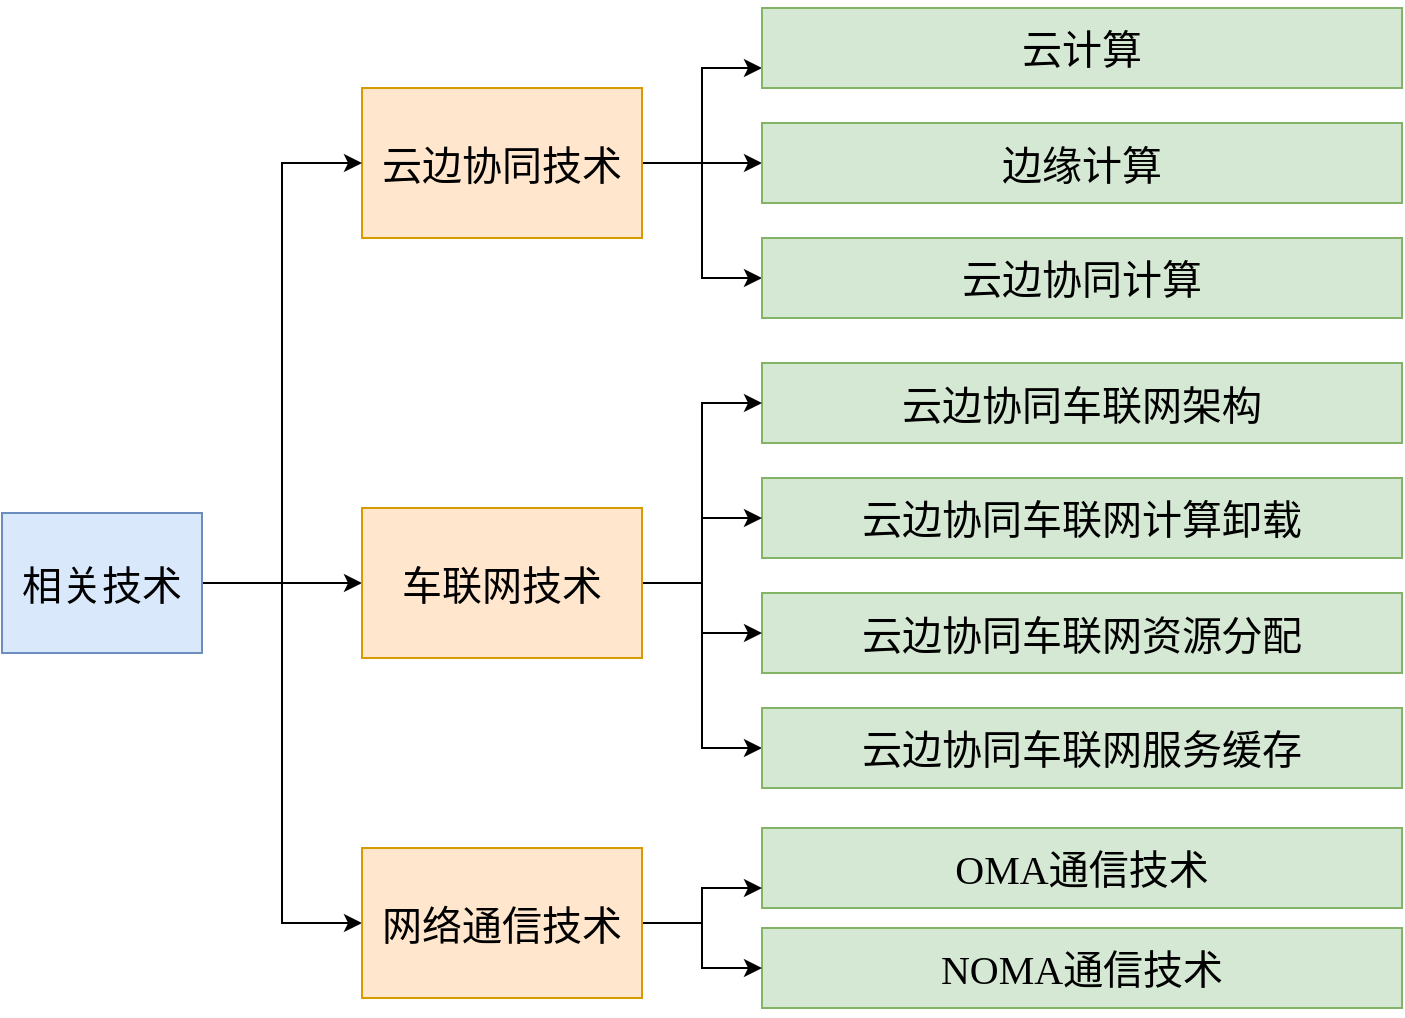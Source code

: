 <mxfile version="26.2.9">
  <diagram name="第 1 页" id="5QAW8TJ9fIxs87AQKnce">
    <mxGraphModel dx="1215" dy="730" grid="1" gridSize="10" guides="1" tooltips="1" connect="1" arrows="1" fold="1" page="1" pageScale="1" pageWidth="705" pageHeight="515" math="0" shadow="0">
      <root>
        <mxCell id="0" />
        <mxCell id="1" parent="0" />
        <mxCell id="n7sWC-3UwM7c74jMajDk-1" style="edgeStyle=orthogonalEdgeStyle;rounded=0;orthogonalLoop=1;jettySize=auto;html=1;exitX=1;exitY=0.5;exitDx=0;exitDy=0;entryX=0;entryY=0.5;entryDx=0;entryDy=0;" parent="1" source="n7sWC-3UwM7c74jMajDk-4" target="n7sWC-3UwM7c74jMajDk-9" edge="1">
          <mxGeometry relative="1" as="geometry" />
        </mxCell>
        <mxCell id="n7sWC-3UwM7c74jMajDk-2" style="edgeStyle=orthogonalEdgeStyle;rounded=0;orthogonalLoop=1;jettySize=auto;html=1;exitX=1;exitY=0.5;exitDx=0;exitDy=0;entryX=0;entryY=0.5;entryDx=0;entryDy=0;" parent="1" source="n7sWC-3UwM7c74jMajDk-4" target="n7sWC-3UwM7c74jMajDk-11" edge="1">
          <mxGeometry relative="1" as="geometry" />
        </mxCell>
        <mxCell id="n7sWC-3UwM7c74jMajDk-3" style="edgeStyle=orthogonalEdgeStyle;rounded=0;orthogonalLoop=1;jettySize=auto;html=1;exitX=1;exitY=0.5;exitDx=0;exitDy=0;entryX=0;entryY=0.75;entryDx=0;entryDy=0;" parent="1" source="n7sWC-3UwM7c74jMajDk-4" target="n7sWC-3UwM7c74jMajDk-10" edge="1">
          <mxGeometry relative="1" as="geometry" />
        </mxCell>
        <mxCell id="n7sWC-3UwM7c74jMajDk-4" value="&lt;p class=&quot;MsoNormal&quot;&gt;&lt;span style=&quot;font-family: 宋体; font-size: 20px;&quot;&gt;云边协同技术&lt;/span&gt;&lt;/p&gt;" style="rounded=0;whiteSpace=wrap;html=1;fillColor=#ffe6cc;strokeColor=#d79b00;" parent="1" vertex="1">
          <mxGeometry x="180" y="50" width="140" height="75" as="geometry" />
        </mxCell>
        <mxCell id="n7sWC-3UwM7c74jMajDk-5" style="edgeStyle=orthogonalEdgeStyle;rounded=0;orthogonalLoop=1;jettySize=auto;html=1;entryX=0;entryY=0.5;entryDx=0;entryDy=0;" parent="1" source="n7sWC-3UwM7c74jMajDk-8" target="n7sWC-3UwM7c74jMajDk-23" edge="1">
          <mxGeometry relative="1" as="geometry" />
        </mxCell>
        <mxCell id="n7sWC-3UwM7c74jMajDk-6" style="edgeStyle=orthogonalEdgeStyle;rounded=0;orthogonalLoop=1;jettySize=auto;html=1;entryX=0;entryY=0.5;entryDx=0;entryDy=0;" parent="1" source="n7sWC-3UwM7c74jMajDk-8" target="n7sWC-3UwM7c74jMajDk-4" edge="1">
          <mxGeometry relative="1" as="geometry" />
        </mxCell>
        <mxCell id="n7sWC-3UwM7c74jMajDk-7" style="edgeStyle=orthogonalEdgeStyle;rounded=0;orthogonalLoop=1;jettySize=auto;html=1;entryX=0;entryY=0.5;entryDx=0;entryDy=0;" parent="1" source="n7sWC-3UwM7c74jMajDk-8" target="n7sWC-3UwM7c74jMajDk-19" edge="1">
          <mxGeometry relative="1" as="geometry" />
        </mxCell>
        <mxCell id="n7sWC-3UwM7c74jMajDk-8" value="&lt;span style=&quot;font-family: 宋体; font-size: 20px;&quot;&gt;相关技术&lt;/span&gt;" style="rounded=0;whiteSpace=wrap;html=1;fillColor=#dae8fc;strokeColor=#6c8ebf;" parent="1" vertex="1">
          <mxGeometry y="262.5" width="100" height="70" as="geometry" />
        </mxCell>
        <mxCell id="n7sWC-3UwM7c74jMajDk-9" value="&lt;span style=&quot;font-family: 宋体; font-size: 20px;&quot;&gt;&lt;font style=&quot;vertical-align: inherit;&quot;&gt;&lt;font style=&quot;vertical-align: inherit;&quot;&gt;边缘计算&lt;/font&gt;&lt;/font&gt;&lt;/span&gt;" style="rounded=0;whiteSpace=wrap;html=1;fillColor=#d5e8d4;strokeColor=#82b366;" parent="1" vertex="1">
          <mxGeometry x="380" y="67.5" width="320" height="40" as="geometry" />
        </mxCell>
        <mxCell id="n7sWC-3UwM7c74jMajDk-10" value="&lt;p class=&quot;MsoNormal&quot;&gt;&lt;span style=&quot;font-size: 20px;&quot;&gt;&lt;font style=&quot;vertical-align: inherit;&quot;&gt;&lt;font face=&quot;宋体&quot; style=&quot;vertical-align: inherit;&quot;&gt;云计算&lt;/font&gt;&lt;/font&gt;&lt;/span&gt;&lt;/p&gt;" style="rounded=0;whiteSpace=wrap;html=1;fillColor=#d5e8d4;strokeColor=#82b366;" parent="1" vertex="1">
          <mxGeometry x="380" y="10" width="320" height="40" as="geometry" />
        </mxCell>
        <mxCell id="n7sWC-3UwM7c74jMajDk-11" value="&lt;span style=&quot;font-family: 宋体; font-size: 20px;&quot;&gt;云边协同&lt;/span&gt;&lt;span style=&quot;font-family: 宋体; font-size: 20px;&quot;&gt;计算&lt;/span&gt;" style="rounded=0;whiteSpace=wrap;html=1;fillColor=#d5e8d4;strokeColor=#82b366;" parent="1" vertex="1">
          <mxGeometry x="380" y="125" width="320" height="40" as="geometry" />
        </mxCell>
        <mxCell id="n7sWC-3UwM7c74jMajDk-12" value="&lt;span style=&quot;font-family: 宋体; font-size: 20px;&quot;&gt;云边协同车联网架构&lt;/span&gt;" style="rounded=0;whiteSpace=wrap;html=1;fillColor=#d5e8d4;strokeColor=#82b366;" parent="1" vertex="1">
          <mxGeometry x="380" y="187.5" width="320" height="40" as="geometry" />
        </mxCell>
        <mxCell id="n7sWC-3UwM7c74jMajDk-13" value="&lt;p style=&quot;text-indent:0.0pt;mso-char-indent-count:0.0;&quot; class=&quot;15&quot;&gt;&lt;span style=&quot;font-family: 宋体; font-size: 20px;&quot;&gt;云边协同车联网资源分配&lt;/span&gt;&lt;/p&gt;" style="rounded=0;whiteSpace=wrap;html=1;fillColor=#d5e8d4;strokeColor=#82b366;" parent="1" vertex="1">
          <mxGeometry x="380" y="302.5" width="320" height="40" as="geometry" />
        </mxCell>
        <mxCell id="n7sWC-3UwM7c74jMajDk-14" value="&lt;p class=&quot;MsoNormal&quot;&gt;&lt;span style=&quot;font-family: 宋体; font-size: 20px;&quot;&gt;云边协同车联网计算卸载&lt;/span&gt;&lt;/p&gt;" style="rounded=0;whiteSpace=wrap;html=1;fillColor=#d5e8d4;strokeColor=#82b366;" parent="1" vertex="1">
          <mxGeometry x="380" y="245" width="320" height="40" as="geometry" />
        </mxCell>
        <mxCell id="n7sWC-3UwM7c74jMajDk-15" value="&lt;p class=&quot;MsoNormal&quot;&gt;&lt;span style=&quot;font-size: 20px;&quot;&gt;&lt;font face=&quot;Times New Roman&quot;&gt;OMA&lt;/font&gt;&lt;/span&gt;&lt;span style=&quot;font-family: 宋体; font-size: 20px;&quot;&gt;通信技术&lt;/span&gt;&lt;/p&gt;" style="rounded=0;whiteSpace=wrap;html=1;fillColor=#d5e8d4;strokeColor=#82b366;" parent="1" vertex="1">
          <mxGeometry x="380" y="420" width="320" height="40" as="geometry" />
        </mxCell>
        <mxCell id="n7sWC-3UwM7c74jMajDk-16" value="&lt;p class=&quot;MsoNormal&quot;&gt;&lt;span style=&quot;font-size: 20px;&quot;&gt;&lt;font face=&quot;Times New Roman&quot;&gt;NOMA&lt;/font&gt;&lt;/span&gt;&lt;span style=&quot;font-family: 宋体; font-size: 20px;&quot;&gt;通信技术&lt;/span&gt;&lt;/p&gt;" style="rounded=0;whiteSpace=wrap;html=1;fillColor=#d5e8d4;strokeColor=#82b366;" parent="1" vertex="1">
          <mxGeometry x="380" y="470" width="320" height="40" as="geometry" />
        </mxCell>
        <mxCell id="n7sWC-3UwM7c74jMajDk-17" style="edgeStyle=orthogonalEdgeStyle;rounded=0;orthogonalLoop=1;jettySize=auto;html=1;exitX=1;exitY=0.5;exitDx=0;exitDy=0;entryX=0;entryY=0.75;entryDx=0;entryDy=0;" parent="1" source="n7sWC-3UwM7c74jMajDk-19" target="n7sWC-3UwM7c74jMajDk-15" edge="1">
          <mxGeometry relative="1" as="geometry" />
        </mxCell>
        <mxCell id="n7sWC-3UwM7c74jMajDk-18" style="edgeStyle=orthogonalEdgeStyle;rounded=0;orthogonalLoop=1;jettySize=auto;html=1;exitX=1;exitY=0.5;exitDx=0;exitDy=0;" parent="1" source="n7sWC-3UwM7c74jMajDk-19" target="n7sWC-3UwM7c74jMajDk-16" edge="1">
          <mxGeometry relative="1" as="geometry" />
        </mxCell>
        <mxCell id="n7sWC-3UwM7c74jMajDk-19" value="&lt;p class=&quot;MsoNormal&quot;&gt;&lt;span style=&quot;font-family: 宋体; font-size: 20px;&quot;&gt;网络通信技术&lt;/span&gt;&lt;/p&gt;" style="rounded=0;whiteSpace=wrap;html=1;fillColor=#ffe6cc;strokeColor=#d79b00;" parent="1" vertex="1">
          <mxGeometry x="180" y="430" width="140" height="75" as="geometry" />
        </mxCell>
        <mxCell id="n7sWC-3UwM7c74jMajDk-20" style="edgeStyle=orthogonalEdgeStyle;rounded=0;orthogonalLoop=1;jettySize=auto;html=1;exitX=1;exitY=0.5;exitDx=0;exitDy=0;entryX=0;entryY=0.5;entryDx=0;entryDy=0;" parent="1" source="n7sWC-3UwM7c74jMajDk-23" target="n7sWC-3UwM7c74jMajDk-14" edge="1">
          <mxGeometry relative="1" as="geometry" />
        </mxCell>
        <mxCell id="n7sWC-3UwM7c74jMajDk-21" style="edgeStyle=orthogonalEdgeStyle;rounded=0;orthogonalLoop=1;jettySize=auto;html=1;exitX=1;exitY=0.5;exitDx=0;exitDy=0;entryX=0;entryY=0.5;entryDx=0;entryDy=0;" parent="1" source="n7sWC-3UwM7c74jMajDk-23" target="n7sWC-3UwM7c74jMajDk-12" edge="1">
          <mxGeometry relative="1" as="geometry" />
        </mxCell>
        <mxCell id="n7sWC-3UwM7c74jMajDk-22" style="edgeStyle=orthogonalEdgeStyle;rounded=0;orthogonalLoop=1;jettySize=auto;html=1;exitX=1;exitY=0.5;exitDx=0;exitDy=0;entryX=0;entryY=0.5;entryDx=0;entryDy=0;" parent="1" source="n7sWC-3UwM7c74jMajDk-23" target="n7sWC-3UwM7c74jMajDk-13" edge="1">
          <mxGeometry relative="1" as="geometry" />
        </mxCell>
        <mxCell id="ToQ9qO87IQdGhjbfz5mQ-2" style="edgeStyle=orthogonalEdgeStyle;rounded=0;orthogonalLoop=1;jettySize=auto;html=1;entryX=0;entryY=0.5;entryDx=0;entryDy=0;" edge="1" parent="1" source="n7sWC-3UwM7c74jMajDk-23" target="ToQ9qO87IQdGhjbfz5mQ-1">
          <mxGeometry relative="1" as="geometry" />
        </mxCell>
        <mxCell id="n7sWC-3UwM7c74jMajDk-23" value="&lt;p class=&quot;MsoNormal&quot;&gt;&lt;span style=&quot;font-family: 宋体; font-size: 20px;&quot;&gt;车联网技术&lt;/span&gt;&lt;/p&gt;" style="rounded=0;whiteSpace=wrap;html=1;fillColor=#ffe6cc;strokeColor=#d79b00;" parent="1" vertex="1">
          <mxGeometry x="180" y="260" width="140" height="75" as="geometry" />
        </mxCell>
        <mxCell id="ToQ9qO87IQdGhjbfz5mQ-1" value="&lt;p style=&quot;text-indent:0.0pt;mso-char-indent-count:0.0;&quot; class=&quot;15&quot;&gt;&lt;span style=&quot;font-family: 宋体; font-size: 20px;&quot;&gt;云边协同车联网服务缓存&lt;/span&gt;&lt;/p&gt;" style="rounded=0;whiteSpace=wrap;html=1;fillColor=#d5e8d4;strokeColor=#82b366;" vertex="1" parent="1">
          <mxGeometry x="380" y="360" width="320" height="40" as="geometry" />
        </mxCell>
      </root>
    </mxGraphModel>
  </diagram>
</mxfile>
